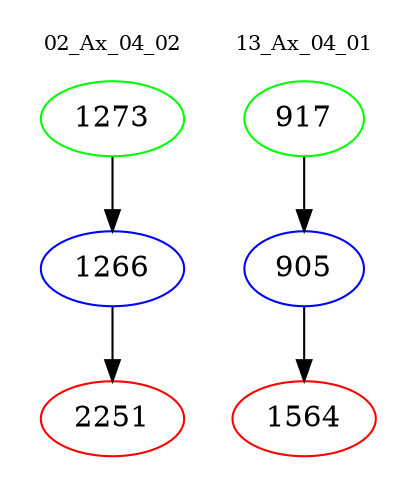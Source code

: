 digraph{
subgraph cluster_0 {
color = white
label = "02_Ax_04_02";
fontsize=10;
T0_1273 [label="1273", color="green"]
T0_1273 -> T0_1266 [color="black"]
T0_1266 [label="1266", color="blue"]
T0_1266 -> T0_2251 [color="black"]
T0_2251 [label="2251", color="red"]
}
subgraph cluster_1 {
color = white
label = "13_Ax_04_01";
fontsize=10;
T1_917 [label="917", color="green"]
T1_917 -> T1_905 [color="black"]
T1_905 [label="905", color="blue"]
T1_905 -> T1_1564 [color="black"]
T1_1564 [label="1564", color="red"]
}
}
